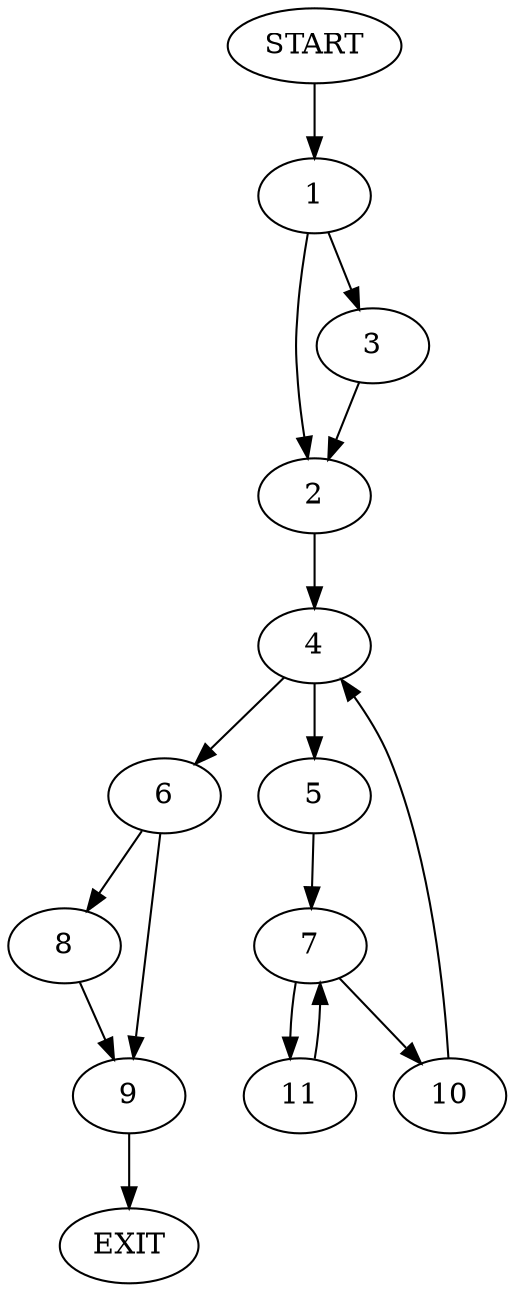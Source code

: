 digraph {
0 [label="START"]
12 [label="EXIT"]
0 -> 1
1 -> 2
1 -> 3
2 -> 4
3 -> 2
4 -> 5
4 -> 6
5 -> 7
6 -> 8
6 -> 9
7 -> 10
7 -> 11
10 -> 4
11 -> 7
9 -> 12
8 -> 9
}
